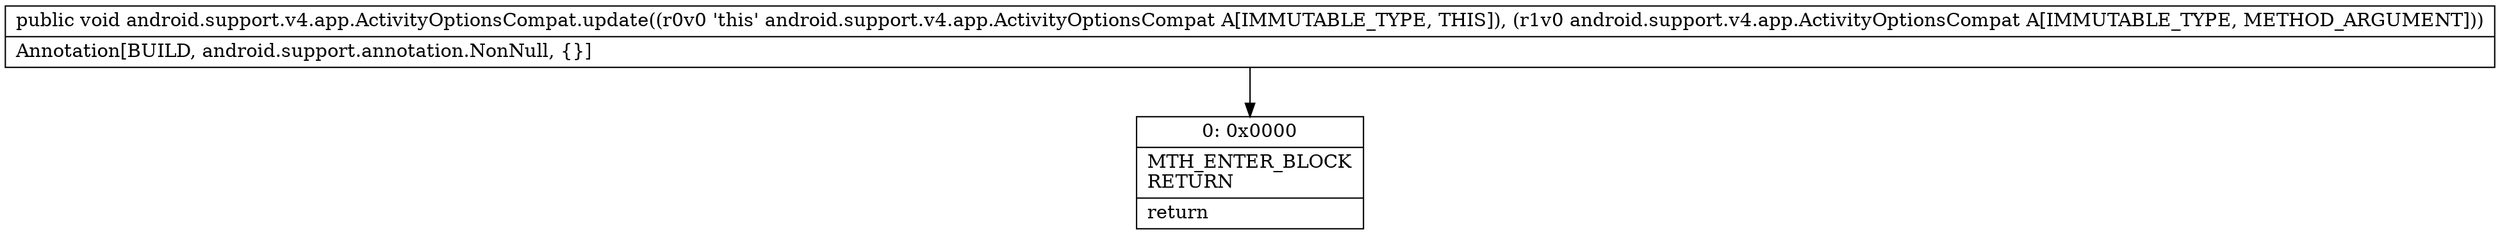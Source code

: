 digraph "CFG forandroid.support.v4.app.ActivityOptionsCompat.update(Landroid\/support\/v4\/app\/ActivityOptionsCompat;)V" {
Node_0 [shape=record,label="{0\:\ 0x0000|MTH_ENTER_BLOCK\lRETURN\l|return\l}"];
MethodNode[shape=record,label="{public void android.support.v4.app.ActivityOptionsCompat.update((r0v0 'this' android.support.v4.app.ActivityOptionsCompat A[IMMUTABLE_TYPE, THIS]), (r1v0 android.support.v4.app.ActivityOptionsCompat A[IMMUTABLE_TYPE, METHOD_ARGUMENT]))  | Annotation[BUILD, android.support.annotation.NonNull, \{\}]\l}"];
MethodNode -> Node_0;
}

